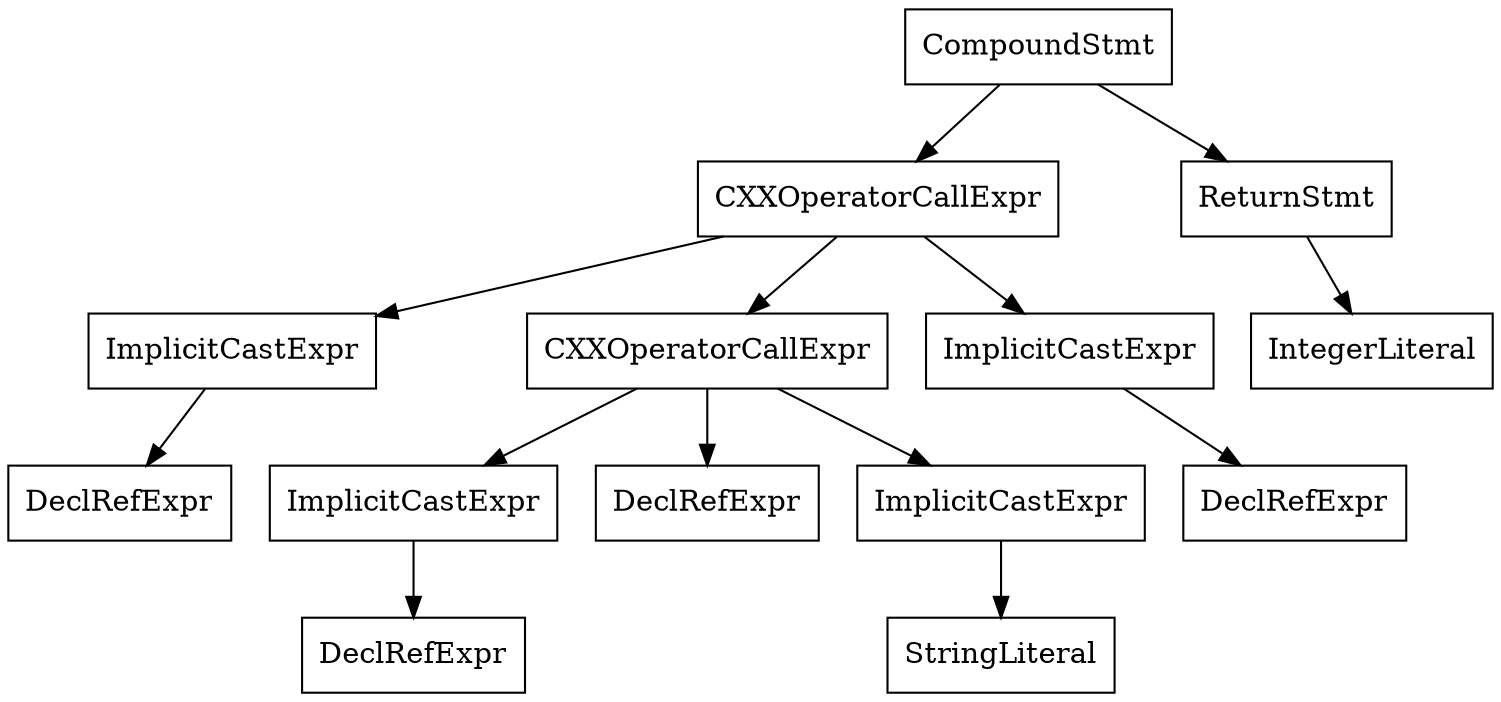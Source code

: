 digraph unnamed {

	Node0x5573ff413658 [shape=record,label="{CompoundStmt}"];
	Node0x5573ff413658 -> Node0x5573ff4135c0;
	Node0x5573ff413658 -> Node0x5573ff413648;
	Node0x5573ff4135c0 [shape=record,label="{CXXOperatorCallExpr}"];
	Node0x5573ff4135c0 -> Node0x5573ff4135a8;
	Node0x5573ff4135c0 -> Node0x5573ff412980;
	Node0x5573ff4135c0 -> Node0x5573ff413518;
	Node0x5573ff4135a8 [shape=record,label="{ImplicitCastExpr}"];
	Node0x5573ff4135a8 -> Node0x5573ff413530;
	Node0x5573ff413530 [shape=record,label="{DeclRefExpr}"];
	Node0x5573ff412980 [shape=record,label="{CXXOperatorCallExpr}"];
	Node0x5573ff412980 -> Node0x5573ff412968;
	Node0x5573ff412980 -> Node0x5573ff40a888;
	Node0x5573ff412980 -> Node0x5573ff4128d0;
	Node0x5573ff412968 [shape=record,label="{ImplicitCastExpr}"];
	Node0x5573ff412968 -> Node0x5573ff4128e8;
	Node0x5573ff4128e8 [shape=record,label="{DeclRefExpr}"];
	Node0x5573ff40a888 [shape=record,label="{DeclRefExpr}"];
	Node0x5573ff4128d0 [shape=record,label="{ImplicitCastExpr}"];
	Node0x5573ff4128d0 -> Node0x5573ff40a8a8;
	Node0x5573ff40a8a8 [shape=record,label="{StringLiteral}"];
	Node0x5573ff413518 [shape=record,label="{ImplicitCastExpr}"];
	Node0x5573ff413518 -> Node0x5573ff4134f0;
	Node0x5573ff4134f0 [shape=record,label="{DeclRefExpr}"];
	Node0x5573ff413648 [shape=record,label="{ReturnStmt}"];
	Node0x5573ff413648 -> Node0x5573ff413628;
	Node0x5573ff413628 [shape=record,label="{IntegerLiteral}"];
}
